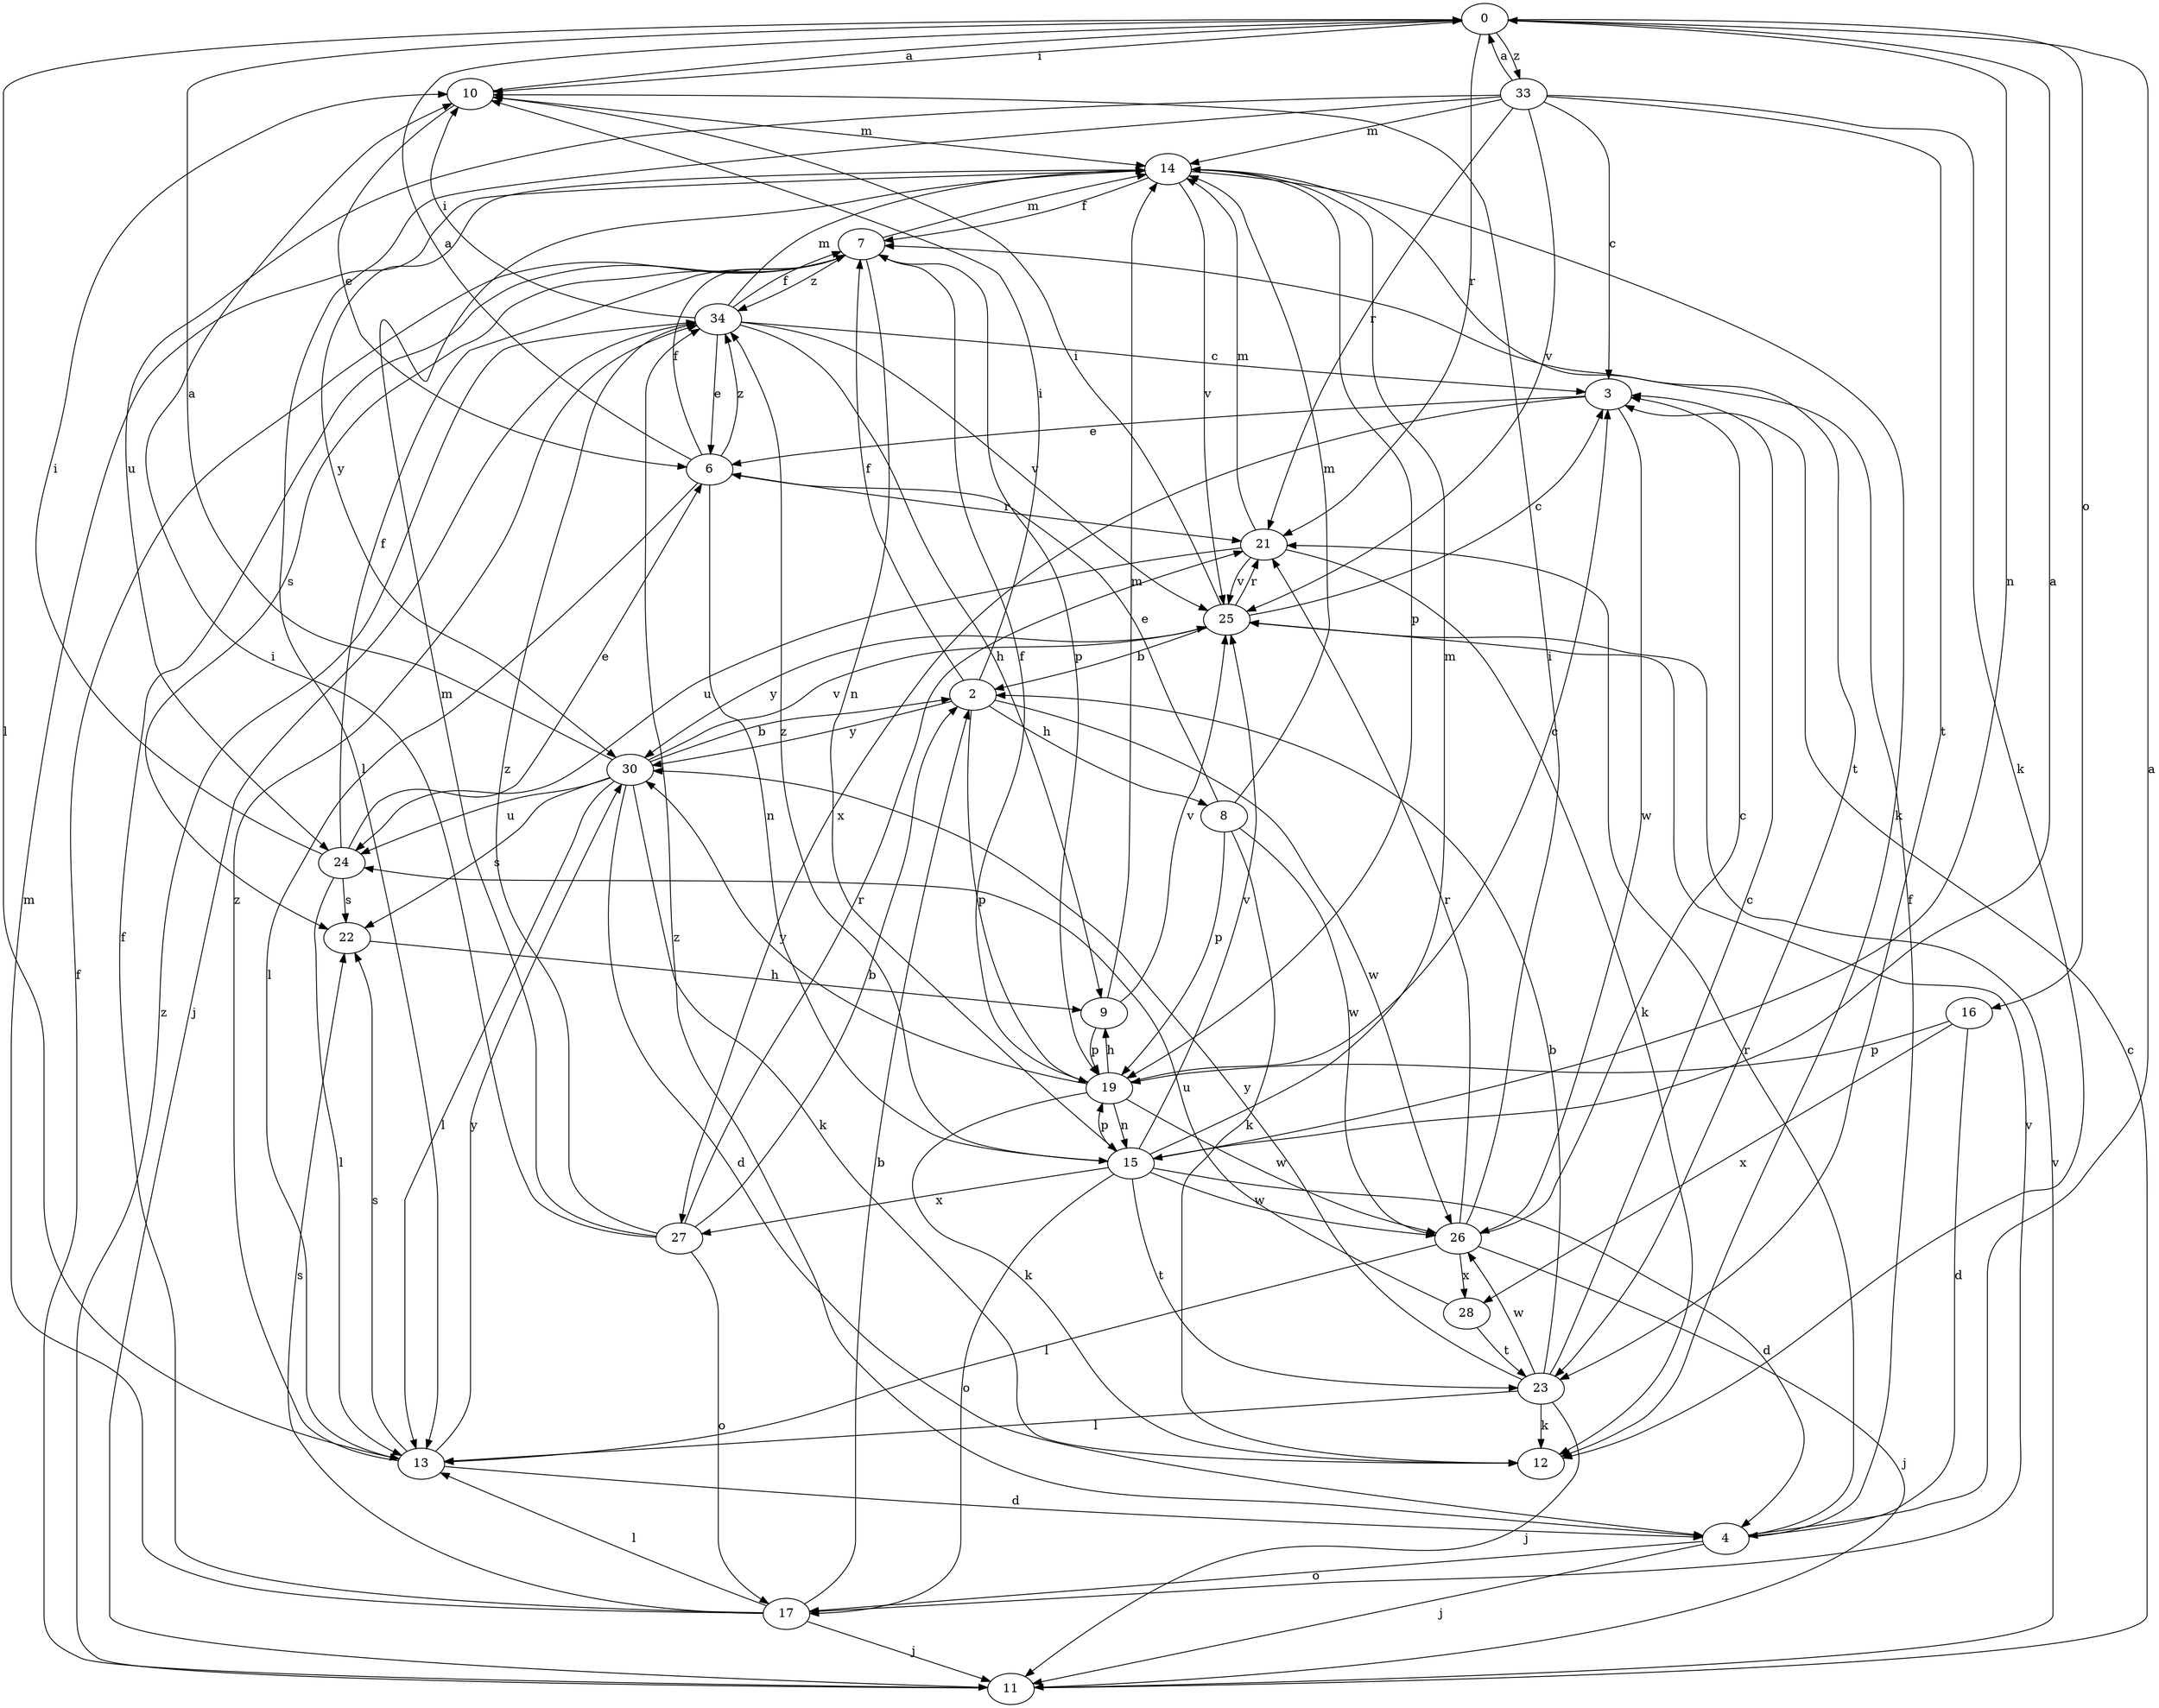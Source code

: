 strict digraph  {
0;
2;
3;
4;
6;
7;
8;
9;
10;
11;
12;
13;
14;
15;
16;
17;
19;
21;
22;
23;
24;
25;
26;
27;
28;
30;
33;
34;
0 -> 10  [label=i];
0 -> 13  [label=l];
0 -> 15  [label=n];
0 -> 16  [label=o];
0 -> 21  [label=r];
0 -> 33  [label=z];
2 -> 7  [label=f];
2 -> 8  [label=h];
2 -> 10  [label=i];
2 -> 19  [label=p];
2 -> 26  [label=w];
2 -> 30  [label=y];
3 -> 6  [label=e];
3 -> 26  [label=w];
3 -> 27  [label=x];
4 -> 0  [label=a];
4 -> 7  [label=f];
4 -> 11  [label=j];
4 -> 17  [label=o];
4 -> 21  [label=r];
4 -> 34  [label=z];
6 -> 0  [label=a];
6 -> 7  [label=f];
6 -> 13  [label=l];
6 -> 15  [label=n];
6 -> 21  [label=r];
6 -> 34  [label=z];
7 -> 14  [label=m];
7 -> 15  [label=n];
7 -> 19  [label=p];
7 -> 22  [label=s];
7 -> 34  [label=z];
8 -> 6  [label=e];
8 -> 12  [label=k];
8 -> 14  [label=m];
8 -> 19  [label=p];
8 -> 26  [label=w];
9 -> 14  [label=m];
9 -> 19  [label=p];
9 -> 25  [label=v];
10 -> 0  [label=a];
10 -> 6  [label=e];
10 -> 14  [label=m];
11 -> 3  [label=c];
11 -> 7  [label=f];
11 -> 25  [label=v];
11 -> 34  [label=z];
13 -> 4  [label=d];
13 -> 22  [label=s];
13 -> 30  [label=y];
13 -> 34  [label=z];
14 -> 7  [label=f];
14 -> 12  [label=k];
14 -> 19  [label=p];
14 -> 23  [label=t];
14 -> 25  [label=v];
14 -> 30  [label=y];
15 -> 0  [label=a];
15 -> 4  [label=d];
15 -> 14  [label=m];
15 -> 17  [label=o];
15 -> 19  [label=p];
15 -> 23  [label=t];
15 -> 25  [label=v];
15 -> 26  [label=w];
15 -> 27  [label=x];
15 -> 34  [label=z];
16 -> 4  [label=d];
16 -> 19  [label=p];
16 -> 28  [label=x];
17 -> 2  [label=b];
17 -> 7  [label=f];
17 -> 11  [label=j];
17 -> 13  [label=l];
17 -> 14  [label=m];
17 -> 22  [label=s];
17 -> 25  [label=v];
19 -> 3  [label=c];
19 -> 7  [label=f];
19 -> 9  [label=h];
19 -> 12  [label=k];
19 -> 15  [label=n];
19 -> 26  [label=w];
19 -> 30  [label=y];
21 -> 12  [label=k];
21 -> 14  [label=m];
21 -> 24  [label=u];
21 -> 25  [label=v];
22 -> 9  [label=h];
23 -> 2  [label=b];
23 -> 3  [label=c];
23 -> 11  [label=j];
23 -> 12  [label=k];
23 -> 13  [label=l];
23 -> 26  [label=w];
23 -> 30  [label=y];
24 -> 6  [label=e];
24 -> 7  [label=f];
24 -> 10  [label=i];
24 -> 13  [label=l];
24 -> 22  [label=s];
25 -> 2  [label=b];
25 -> 3  [label=c];
25 -> 10  [label=i];
25 -> 21  [label=r];
25 -> 30  [label=y];
26 -> 3  [label=c];
26 -> 10  [label=i];
26 -> 11  [label=j];
26 -> 13  [label=l];
26 -> 21  [label=r];
26 -> 28  [label=x];
27 -> 2  [label=b];
27 -> 10  [label=i];
27 -> 14  [label=m];
27 -> 17  [label=o];
27 -> 21  [label=r];
27 -> 34  [label=z];
28 -> 23  [label=t];
28 -> 24  [label=u];
30 -> 0  [label=a];
30 -> 2  [label=b];
30 -> 4  [label=d];
30 -> 12  [label=k];
30 -> 13  [label=l];
30 -> 22  [label=s];
30 -> 24  [label=u];
30 -> 25  [label=v];
33 -> 0  [label=a];
33 -> 3  [label=c];
33 -> 12  [label=k];
33 -> 13  [label=l];
33 -> 14  [label=m];
33 -> 21  [label=r];
33 -> 23  [label=t];
33 -> 24  [label=u];
33 -> 25  [label=v];
34 -> 3  [label=c];
34 -> 6  [label=e];
34 -> 7  [label=f];
34 -> 9  [label=h];
34 -> 10  [label=i];
34 -> 11  [label=j];
34 -> 14  [label=m];
34 -> 25  [label=v];
}
